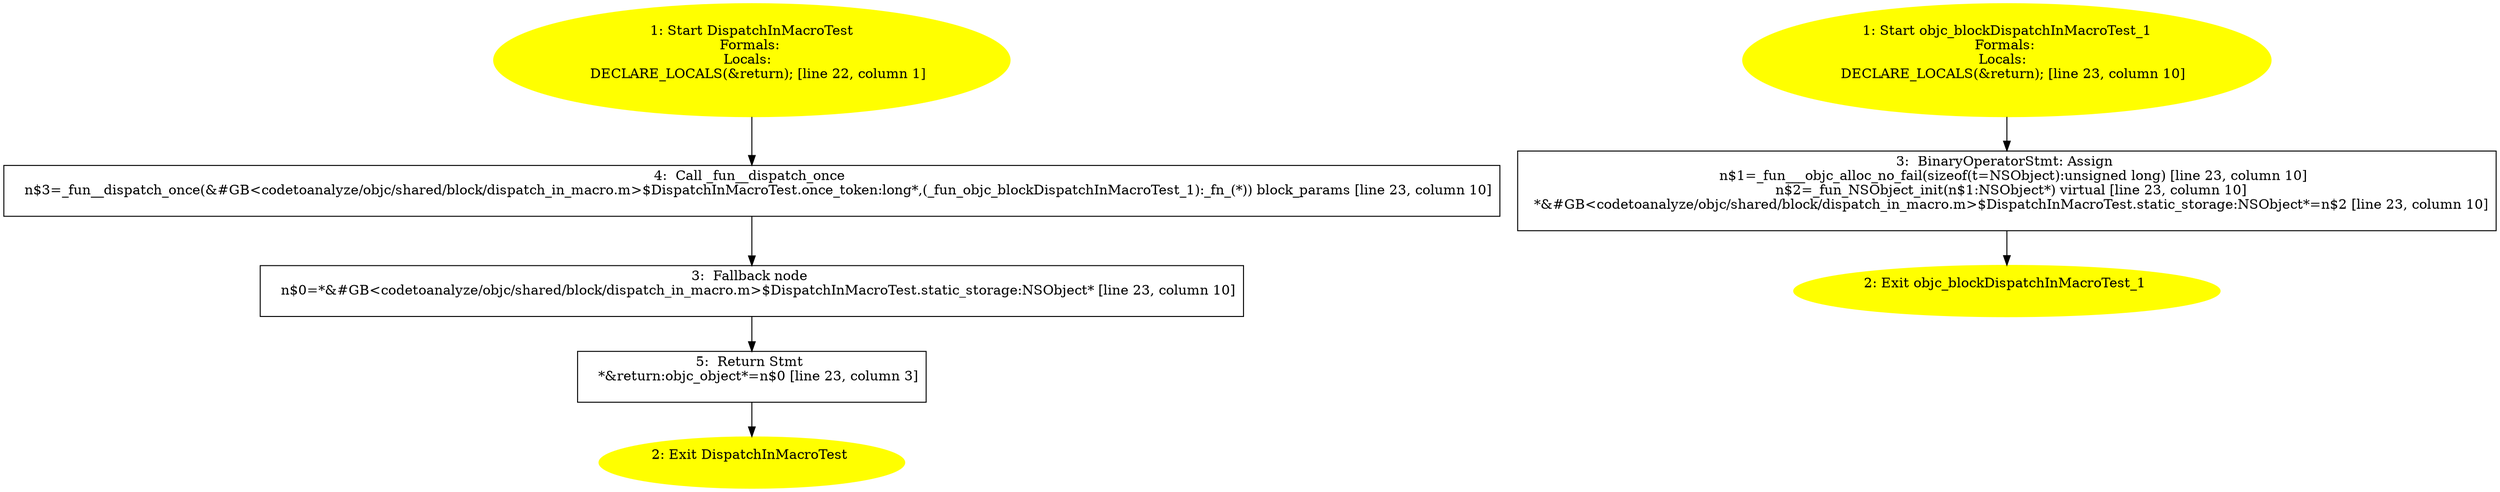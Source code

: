 /* @generated */
digraph cfg {
"DispatchInMacroTest.f5d56763274a479d06265a2f9562bef1_1" [label="1: Start DispatchInMacroTest\nFormals: \nLocals:  \n   DECLARE_LOCALS(&return); [line 22, column 1]\n " color=yellow style=filled]
	

	 "DispatchInMacroTest.f5d56763274a479d06265a2f9562bef1_1" -> "DispatchInMacroTest.f5d56763274a479d06265a2f9562bef1_4" ;
"DispatchInMacroTest.f5d56763274a479d06265a2f9562bef1_2" [label="2: Exit DispatchInMacroTest \n  " color=yellow style=filled]
	

"DispatchInMacroTest.f5d56763274a479d06265a2f9562bef1_3" [label="3:  Fallback node \n   n$0=*&#GB<codetoanalyze/objc/shared/block/dispatch_in_macro.m>$DispatchInMacroTest.static_storage:NSObject* [line 23, column 10]\n " shape="box"]
	

	 "DispatchInMacroTest.f5d56763274a479d06265a2f9562bef1_3" -> "DispatchInMacroTest.f5d56763274a479d06265a2f9562bef1_5" ;
"DispatchInMacroTest.f5d56763274a479d06265a2f9562bef1_4" [label="4:  Call _fun__dispatch_once \n   n$3=_fun__dispatch_once(&#GB<codetoanalyze/objc/shared/block/dispatch_in_macro.m>$DispatchInMacroTest.once_token:long*,(_fun_objc_blockDispatchInMacroTest_1):_fn_(*)) block_params [line 23, column 10]\n " shape="box"]
	

	 "DispatchInMacroTest.f5d56763274a479d06265a2f9562bef1_4" -> "DispatchInMacroTest.f5d56763274a479d06265a2f9562bef1_3" ;
"DispatchInMacroTest.f5d56763274a479d06265a2f9562bef1_5" [label="5:  Return Stmt \n   *&return:objc_object*=n$0 [line 23, column 3]\n " shape="box"]
	

	 "DispatchInMacroTest.f5d56763274a479d06265a2f9562bef1_5" -> "DispatchInMacroTest.f5d56763274a479d06265a2f9562bef1_2" ;
"objc_blockDispatchInMacroTest_1.0a2ff27838c52acc175e58f653e6eaad_1" [label="1: Start objc_blockDispatchInMacroTest_1\nFormals: \nLocals:  \n   DECLARE_LOCALS(&return); [line 23, column 10]\n " color=yellow style=filled]
	

	 "objc_blockDispatchInMacroTest_1.0a2ff27838c52acc175e58f653e6eaad_1" -> "objc_blockDispatchInMacroTest_1.0a2ff27838c52acc175e58f653e6eaad_3" ;
"objc_blockDispatchInMacroTest_1.0a2ff27838c52acc175e58f653e6eaad_2" [label="2: Exit objc_blockDispatchInMacroTest_1 \n  " color=yellow style=filled]
	

"objc_blockDispatchInMacroTest_1.0a2ff27838c52acc175e58f653e6eaad_3" [label="3:  BinaryOperatorStmt: Assign \n   n$1=_fun___objc_alloc_no_fail(sizeof(t=NSObject):unsigned long) [line 23, column 10]\n  n$2=_fun_NSObject_init(n$1:NSObject*) virtual [line 23, column 10]\n  *&#GB<codetoanalyze/objc/shared/block/dispatch_in_macro.m>$DispatchInMacroTest.static_storage:NSObject*=n$2 [line 23, column 10]\n " shape="box"]
	

	 "objc_blockDispatchInMacroTest_1.0a2ff27838c52acc175e58f653e6eaad_3" -> "objc_blockDispatchInMacroTest_1.0a2ff27838c52acc175e58f653e6eaad_2" ;
}
